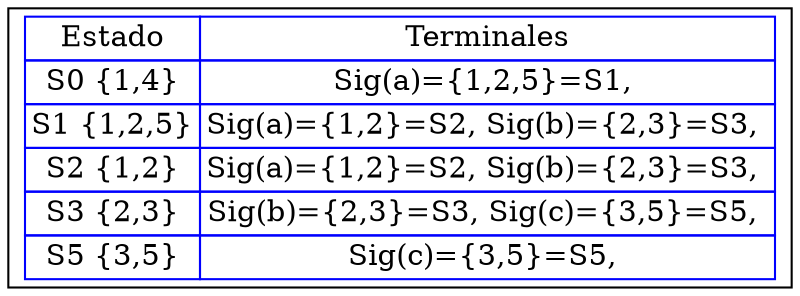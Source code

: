 digraph G{
rankdir=UD
node[shape=box]
concentrate=true
nodo0 [ label =<<table border='0' cellborder='1' color='blue' cellspacing='0'>
<tr><td>Estado</td><td>Terminales</td></tr>

<tr><td>S0 {1,4}</td><td>Sig(a)={1,2,5}=S1, </td></tr>

<tr><td>S1 {1,2,5}</td><td>Sig(a)={1,2}=S2, Sig(b)={2,3}=S3, </td></tr>

<tr><td>S2 {1,2}</td><td>Sig(a)={1,2}=S2, Sig(b)={2,3}=S3, </td></tr>

<tr><td>S3 {2,3}</td><td>Sig(b)={2,3}=S3, Sig(c)={3,5}=S5, </td></tr>

<tr><td>S5 {3,5}</td><td>Sig(c)={3,5}=S5, </td></tr>

</table>
>];

}
